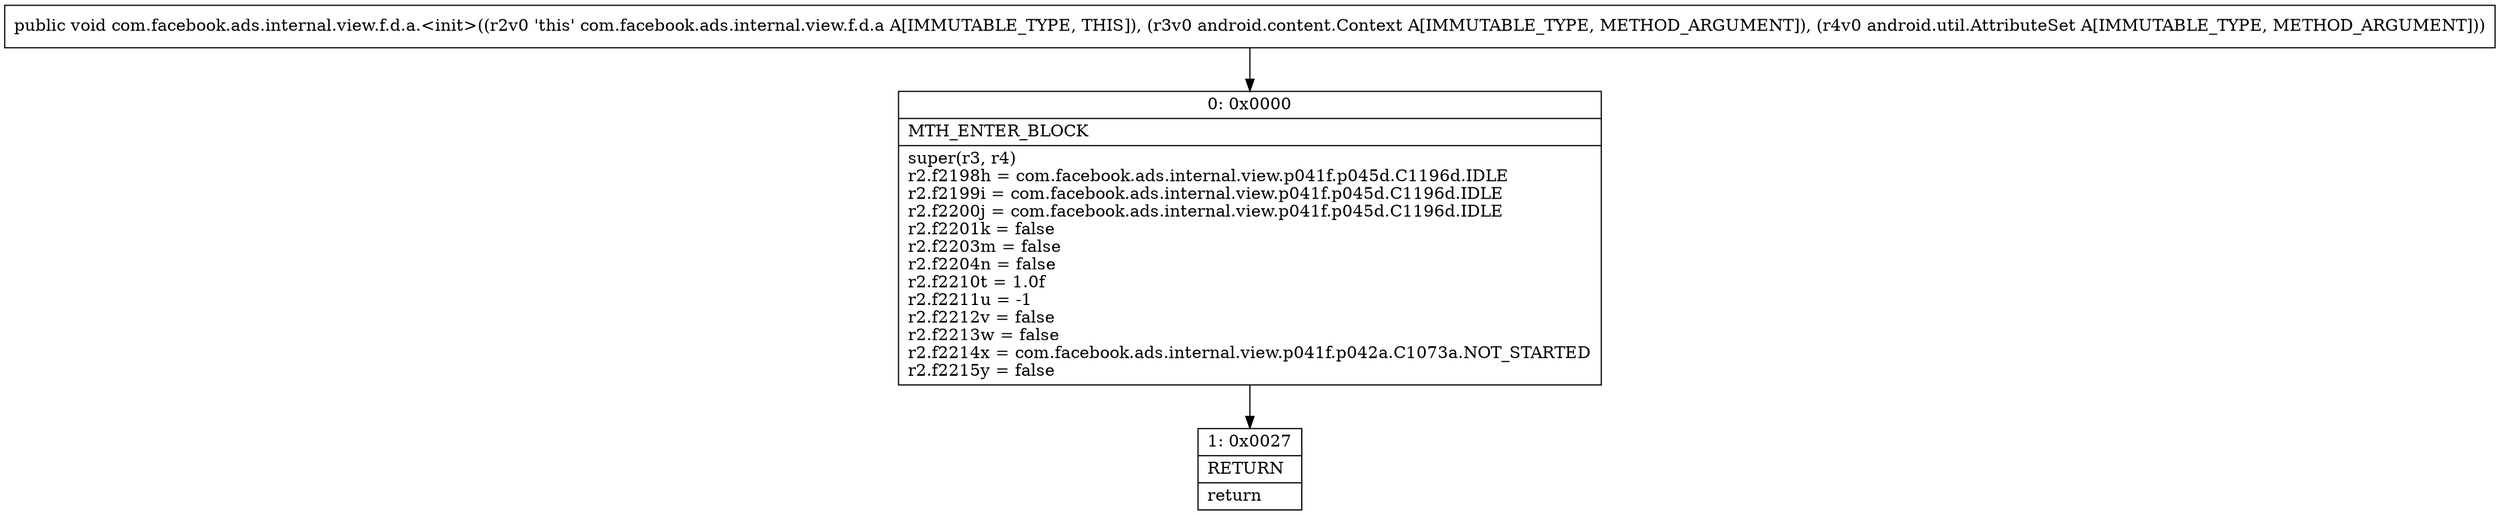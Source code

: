 digraph "CFG forcom.facebook.ads.internal.view.f.d.a.\<init\>(Landroid\/content\/Context;Landroid\/util\/AttributeSet;)V" {
Node_0 [shape=record,label="{0\:\ 0x0000|MTH_ENTER_BLOCK\l|super(r3, r4)\lr2.f2198h = com.facebook.ads.internal.view.p041f.p045d.C1196d.IDLE\lr2.f2199i = com.facebook.ads.internal.view.p041f.p045d.C1196d.IDLE\lr2.f2200j = com.facebook.ads.internal.view.p041f.p045d.C1196d.IDLE\lr2.f2201k = false\lr2.f2203m = false\lr2.f2204n = false\lr2.f2210t = 1.0f\lr2.f2211u = \-1\lr2.f2212v = false\lr2.f2213w = false\lr2.f2214x = com.facebook.ads.internal.view.p041f.p042a.C1073a.NOT_STARTED\lr2.f2215y = false\l}"];
Node_1 [shape=record,label="{1\:\ 0x0027|RETURN\l|return\l}"];
MethodNode[shape=record,label="{public void com.facebook.ads.internal.view.f.d.a.\<init\>((r2v0 'this' com.facebook.ads.internal.view.f.d.a A[IMMUTABLE_TYPE, THIS]), (r3v0 android.content.Context A[IMMUTABLE_TYPE, METHOD_ARGUMENT]), (r4v0 android.util.AttributeSet A[IMMUTABLE_TYPE, METHOD_ARGUMENT])) }"];
MethodNode -> Node_0;
Node_0 -> Node_1;
}

